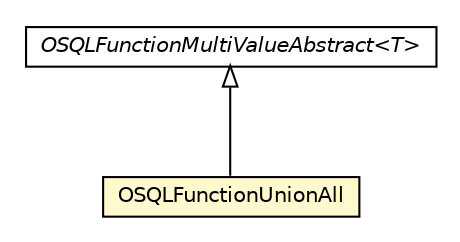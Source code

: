 #!/usr/local/bin/dot
#
# Class diagram 
# Generated by UMLGraph version R5_6-24-gf6e263 (http://www.umlgraph.org/)
#

digraph G {
	edge [fontname="Helvetica",fontsize=10,labelfontname="Helvetica",labelfontsize=10];
	node [fontname="Helvetica",fontsize=10,shape=plaintext];
	nodesep=0.25;
	ranksep=0.5;
	// com.orientechnologies.orient.core.sql.functions.coll.OSQLFunctionUnionAll
	c3421035 [label=<<table title="com.orientechnologies.orient.core.sql.functions.coll.OSQLFunctionUnionAll" border="0" cellborder="1" cellspacing="0" cellpadding="2" port="p" bgcolor="lemonChiffon" href="./OSQLFunctionUnionAll.html">
		<tr><td><table border="0" cellspacing="0" cellpadding="1">
<tr><td align="center" balign="center"> OSQLFunctionUnionAll </td></tr>
		</table></td></tr>
		</table>>, URL="./OSQLFunctionUnionAll.html", fontname="Helvetica", fontcolor="black", fontsize=10.0];
	// com.orientechnologies.orient.core.sql.functions.coll.OSQLFunctionMultiValueAbstract<T>
	c3421043 [label=<<table title="com.orientechnologies.orient.core.sql.functions.coll.OSQLFunctionMultiValueAbstract" border="0" cellborder="1" cellspacing="0" cellpadding="2" port="p" href="./OSQLFunctionMultiValueAbstract.html">
		<tr><td><table border="0" cellspacing="0" cellpadding="1">
<tr><td align="center" balign="center"><font face="Helvetica-Oblique"> OSQLFunctionMultiValueAbstract&lt;T&gt; </font></td></tr>
		</table></td></tr>
		</table>>, URL="./OSQLFunctionMultiValueAbstract.html", fontname="Helvetica", fontcolor="black", fontsize=10.0];
	//com.orientechnologies.orient.core.sql.functions.coll.OSQLFunctionUnionAll extends com.orientechnologies.orient.core.sql.functions.coll.OSQLFunctionMultiValueAbstract<java.util.Collection<java.lang.Object>>
	c3421043:p -> c3421035:p [dir=back,arrowtail=empty];
}

